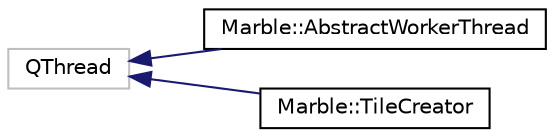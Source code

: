 digraph "Graphical Class Hierarchy"
{
  edge [fontname="Helvetica",fontsize="10",labelfontname="Helvetica",labelfontsize="10"];
  node [fontname="Helvetica",fontsize="10",shape=record];
  rankdir="LR";
  Node1 [label="QThread",height=0.2,width=0.4,color="grey75", fillcolor="white", style="filled"];
  Node1 -> Node2 [dir="back",color="midnightblue",fontsize="10",style="solid",fontname="Helvetica"];
  Node2 [label="Marble::AbstractWorkerThread",height=0.2,width=0.4,color="black", fillcolor="white", style="filled",URL="$class_marble_1_1_abstract_worker_thread.html"];
  Node1 -> Node3 [dir="back",color="midnightblue",fontsize="10",style="solid",fontname="Helvetica"];
  Node3 [label="Marble::TileCreator",height=0.2,width=0.4,color="black", fillcolor="white", style="filled",URL="$class_marble_1_1_tile_creator.html"];
}
